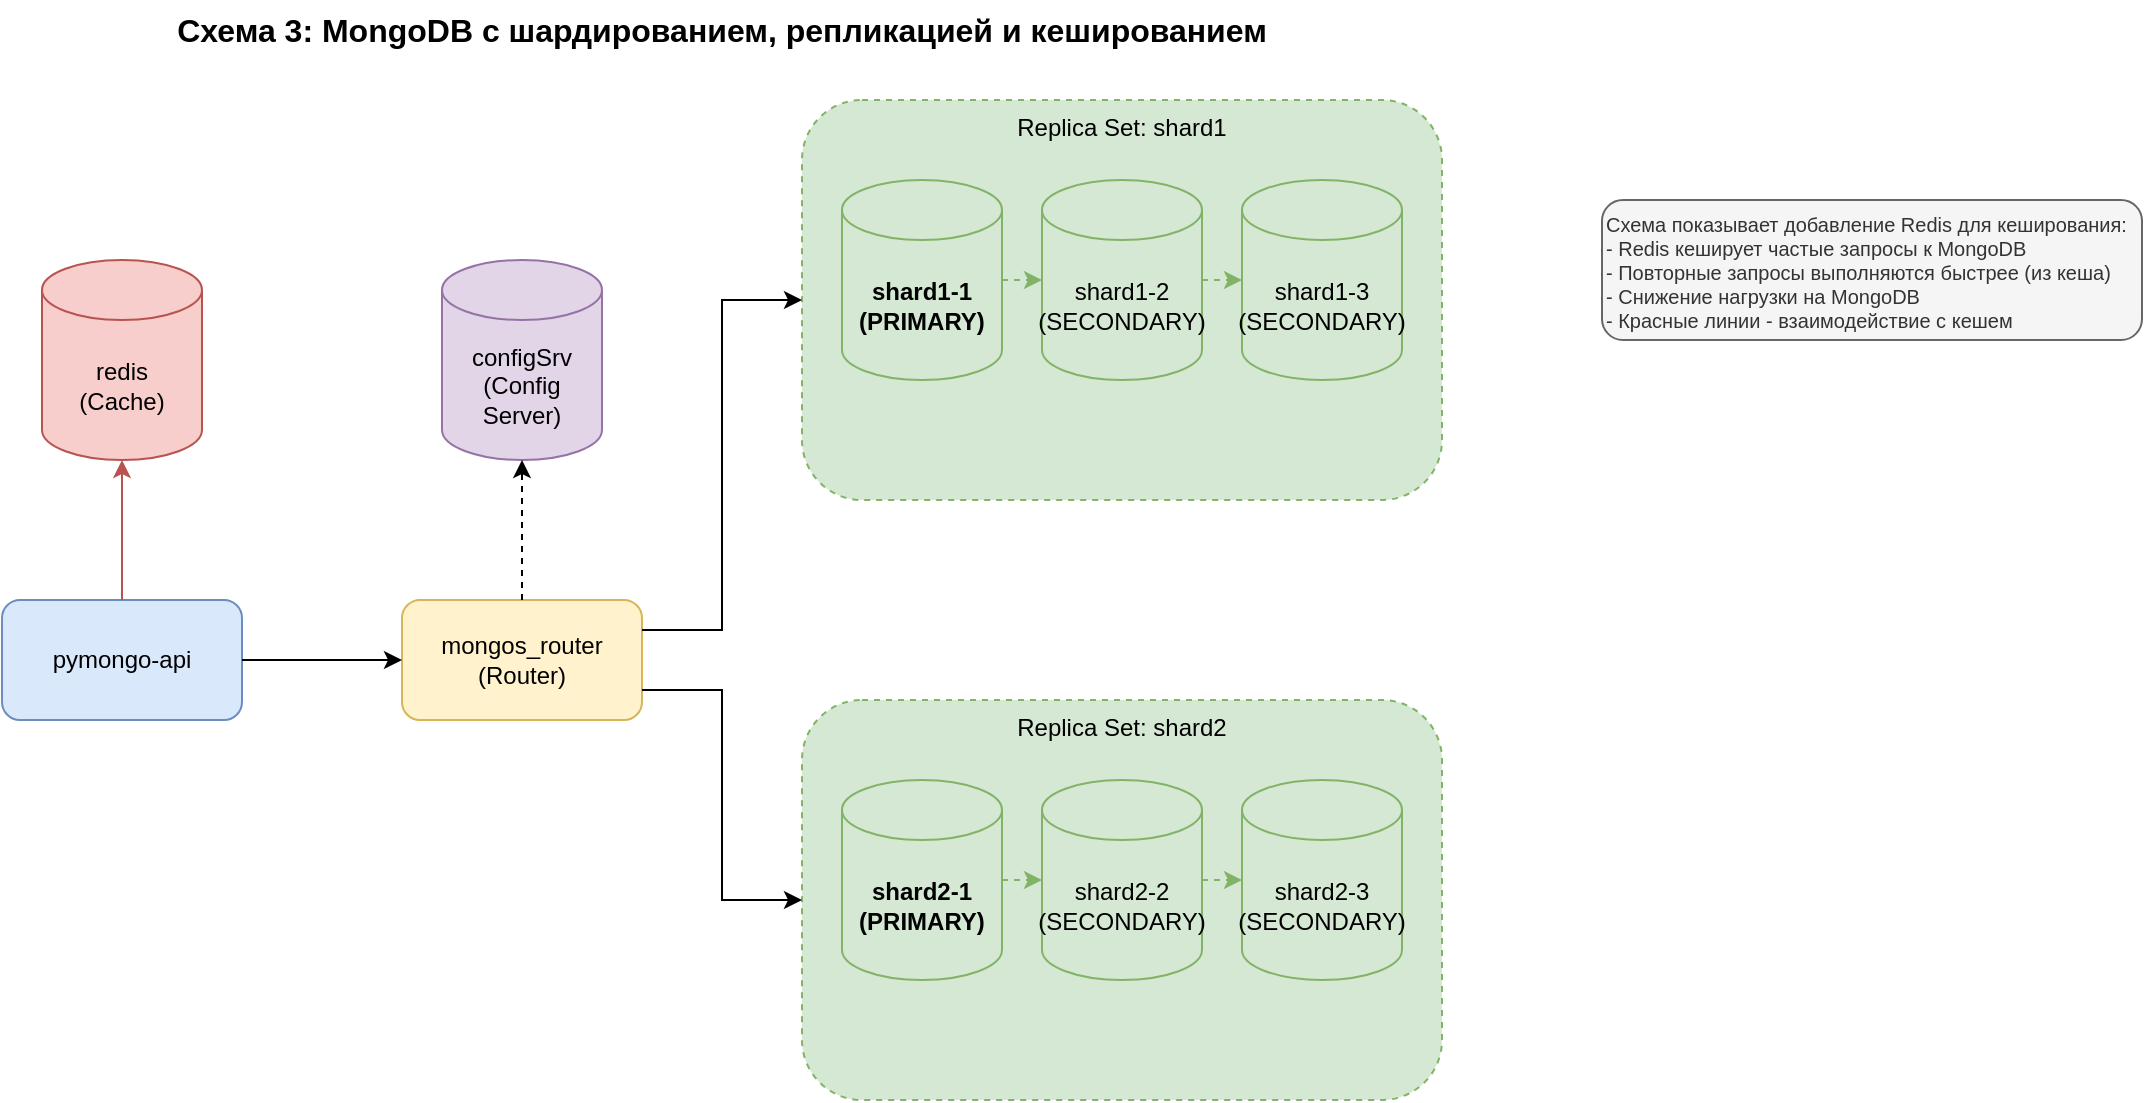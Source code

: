<mxfile version="22.1.22" type="embed">
  <diagram name="Schema 3: Caching" id="schema3">
    <mxGraphModel dx="1322" dy="369" grid="1" gridSize="10" guides="1" tooltips="1" connect="1" arrows="1" fold="1" page="1" pageScale="1" pageWidth="1600" pageHeight="1000" math="0" shadow="0">
      <root>
        <mxCell id="0" />
        <mxCell id="1" parent="0" />
        <mxCell id="api" value="pymongo-api" style="rounded=1;whiteSpace=wrap;html=1;fillColor=#dae8fc;strokeColor=#6c8ebf;" parent="1" vertex="1">
          <mxGeometry x="200" y="450" width="120" height="60" as="geometry" />
        </mxCell>
        <mxCell id="redis" value="redis&#xa;(Cache)" style="shape=cylinder3;whiteSpace=wrap;html=1;boundedLbl=1;backgroundOutline=1;size=15;fillColor=#f8cecc;strokeColor=#b85450;" parent="1" vertex="1">
          <mxGeometry x="220" y="280" width="80" height="100" as="geometry" />
        </mxCell>
        <mxCell id="mongos" value="mongos_router&#xa;(Router)" style="rounded=1;whiteSpace=wrap;html=1;fillColor=#fff2cc;strokeColor=#d6b656;" parent="1" vertex="1">
          <mxGeometry x="400" y="450" width="120" height="60" as="geometry" />
        </mxCell>
        <mxCell id="config" value="configSrv&#xa;(Config Server)" style="shape=cylinder3;whiteSpace=wrap;html=1;boundedLbl=1;backgroundOutline=1;size=15;fillColor=#e1d5e7;strokeColor=#9673a6;" parent="1" vertex="1">
          <mxGeometry x="420" y="280" width="80" height="100" as="geometry" />
        </mxCell>
        <mxCell id="shard1_group" value="Replica Set: shard1" style="rounded=1;whiteSpace=wrap;html=1;fillColor=#d5e8d4;strokeColor=#82b366;dashed=1;verticalAlign=top;align=center;" parent="1" vertex="1">
          <mxGeometry x="600" y="200" width="320" height="200" as="geometry" />
        </mxCell>
        <mxCell id="shard1-1" value="shard1-1&#xa;(PRIMARY)" style="shape=cylinder3;whiteSpace=wrap;html=1;boundedLbl=1;backgroundOutline=1;size=15;fillColor=#d5e8d4;strokeColor=#82b366;fontStyle=1" parent="1" vertex="1">
          <mxGeometry x="620" y="240" width="80" height="100" as="geometry" />
        </mxCell>
        <mxCell id="shard1-2" value="shard1-2&#xa;(SECONDARY)" style="shape=cylinder3;whiteSpace=wrap;html=1;boundedLbl=1;backgroundOutline=1;size=15;fillColor=#d5e8d4;strokeColor=#82b366;" parent="1" vertex="1">
          <mxGeometry x="720" y="240" width="80" height="100" as="geometry" />
        </mxCell>
        <mxCell id="shard1-3" value="shard1-3&#xa;(SECONDARY)" style="shape=cylinder3;whiteSpace=wrap;html=1;boundedLbl=1;backgroundOutline=1;size=15;fillColor=#d5e8d4;strokeColor=#82b366;" parent="1" vertex="1">
          <mxGeometry x="820" y="240" width="80" height="100" as="geometry" />
        </mxCell>
        <mxCell id="shard2_group" value="Replica Set: shard2" style="rounded=1;whiteSpace=wrap;html=1;fillColor=#d5e8d4;strokeColor=#82b366;dashed=1;verticalAlign=top;align=center;" parent="1" vertex="1">
          <mxGeometry x="600" y="500" width="320" height="200" as="geometry" />
        </mxCell>
        <mxCell id="shard2-1" value="shard2-1&#xa;(PRIMARY)" style="shape=cylinder3;whiteSpace=wrap;html=1;boundedLbl=1;backgroundOutline=1;size=15;fillColor=#d5e8d4;strokeColor=#82b366;fontStyle=1" parent="1" vertex="1">
          <mxGeometry x="620" y="540" width="80" height="100" as="geometry" />
        </mxCell>
        <mxCell id="shard2-2" value="shard2-2&#xa;(SECONDARY)" style="shape=cylinder3;whiteSpace=wrap;html=1;boundedLbl=1;backgroundOutline=1;size=15;fillColor=#d5e8d4;strokeColor=#82b366;" parent="1" vertex="1">
          <mxGeometry x="720" y="540" width="80" height="100" as="geometry" />
        </mxCell>
        <mxCell id="shard2-3" value="shard2-3&#xa;(SECONDARY)" style="shape=cylinder3;whiteSpace=wrap;html=1;boundedLbl=1;backgroundOutline=1;size=15;fillColor=#d5e8d4;strokeColor=#82b366;" parent="1" vertex="1">
          <mxGeometry x="820" y="540" width="80" height="100" as="geometry" />
        </mxCell>
        <mxCell id="repl1_1" style="edgeStyle=orthogonalEdgeStyle;rounded=0;orthogonalLoop=1;jettySize=auto;html=1;exitX=1;exitY=0.5;exitDx=0;exitDy=0;exitPerimeter=0;entryX=0;entryY=0.5;entryDx=0;entryDy=0;entryPerimeter=0;endArrow=classic;endFill=1;dashed=1;strokeColor=#82b366;" parent="1" source="shard1-1" target="shard1-2" edge="1">
          <mxGeometry relative="1" as="geometry" />
        </mxCell>
        <mxCell id="repl1_2" style="edgeStyle=orthogonalEdgeStyle;rounded=0;orthogonalLoop=1;jettySize=auto;html=1;exitX=1;exitY=0.5;exitDx=0;exitDy=0;exitPerimeter=0;entryX=0;entryY=0.5;entryDx=0;entryDy=0;entryPerimeter=0;endArrow=classic;endFill=1;dashed=1;strokeColor=#82b366;" parent="1" source="shard1-2" target="shard1-3" edge="1">
          <mxGeometry relative="1" as="geometry" />
        </mxCell>
        <mxCell id="repl2_1" style="edgeStyle=orthogonalEdgeStyle;rounded=0;orthogonalLoop=1;jettySize=auto;html=1;exitX=1;exitY=0.5;exitDx=0;exitDy=0;exitPerimeter=0;entryX=0;entryY=0.5;entryDx=0;entryDy=0;entryPerimeter=0;endArrow=classic;endFill=1;dashed=1;strokeColor=#82b366;" parent="1" source="shard2-1" target="shard2-2" edge="1">
          <mxGeometry relative="1" as="geometry" />
        </mxCell>
        <mxCell id="repl2_2" style="edgeStyle=orthogonalEdgeStyle;rounded=0;orthogonalLoop=1;jettySize=auto;html=1;exitX=1;exitY=0.5;exitDx=0;exitDy=0;exitPerimeter=0;entryX=0;entryY=0.5;entryDx=0;entryDy=0;entryPerimeter=0;endArrow=classic;endFill=1;dashed=1;strokeColor=#82b366;" parent="1" source="shard2-2" target="shard2-3" edge="1">
          <mxGeometry relative="1" as="geometry" />
        </mxCell>
        <mxCell id="conn_api_redis" style="edgeStyle=orthogonalEdgeStyle;rounded=0;orthogonalLoop=1;jettySize=auto;html=1;exitX=0.5;exitY=0;exitDx=0;exitDy=0;entryX=0.5;entryY=1;entryDx=0;entryDy=0;entryPerimeter=0;endArrow=classic;endFill=1;strokeColor=#b85450;" parent="1" source="api" target="redis" edge="1">
          <mxGeometry relative="1" as="geometry" />
        </mxCell>
        <mxCell id="conn1" style="edgeStyle=orthogonalEdgeStyle;rounded=0;orthogonalLoop=1;jettySize=auto;html=1;exitX=1;exitY=0.5;exitDx=0;exitDy=0;entryX=0;entryY=0.5;entryDx=0;entryDy=0;endArrow=classic;endFill=1;" parent="1" source="api" target="mongos" edge="1">
          <mxGeometry relative="1" as="geometry" />
        </mxCell>
        <mxCell id="conn2" style="edgeStyle=orthogonalEdgeStyle;rounded=0;orthogonalLoop=1;jettySize=auto;html=1;exitX=0.5;exitY=0;exitDx=0;exitDy=0;entryX=0.5;entryY=1;entryDx=0;entryDy=0;entryPerimeter=0;endArrow=classic;endFill=1;dashed=1;" parent="1" source="mongos" target="config" edge="1">
          <mxGeometry relative="1" as="geometry" />
        </mxCell>
        <mxCell id="conn3" style="edgeStyle=orthogonalEdgeStyle;rounded=0;orthogonalLoop=1;jettySize=auto;html=1;exitX=1;exitY=0.25;exitDx=0;exitDy=0;entryX=0;entryY=0.5;entryDx=0;entryDy=0;endArrow=classic;endFill=1;" parent="1" source="mongos" target="shard1_group" edge="1">
          <mxGeometry relative="1" as="geometry" />
        </mxCell>
        <mxCell id="conn4" style="edgeStyle=orthogonalEdgeStyle;rounded=0;orthogonalLoop=1;jettySize=auto;html=1;exitX=1;exitY=0.75;exitDx=0;exitDy=0;entryX=0;entryY=0.5;entryDx=0;entryDy=0;endArrow=classic;endFill=1;" parent="1" source="mongos" target="shard2_group" edge="1">
          <mxGeometry relative="1" as="geometry" />
        </mxCell>
        <mxCell id="title" value="Схема 3: MongoDB с шардированием, репликацией и кешированием" style="text;html=1;strokeColor=none;fillColor=none;align=center;verticalAlign=middle;whiteSpace=wrap;rounded=0;fontSize=16;fontStyle=1" parent="1" vertex="1">
          <mxGeometry x="200" y="150" width="720" height="30" as="geometry" />
        </mxCell>
        <mxCell id="legend" value="Схема показывает добавление Redis для кеширования:&#xa;- Redis кеширует частые запросы к MongoDB&#xa;- Повторные запросы выполняются быстрее (из кеша)&#xa;- Снижение нагрузки на MongoDB&#xa;- Красные линии - взаимодействие с кешем" style="text;html=1;strokeColor=#666666;fillColor=#f5f5f5;align=left;verticalAlign=top;whiteSpace=wrap;rounded=1;fontSize=10;fontColor=#333333;" parent="1" vertex="1">
          <mxGeometry x="1000" y="250" width="270" height="70" as="geometry" />
        </mxCell>
      </root>
    </mxGraphModel>
  </diagram>
</mxfile>

